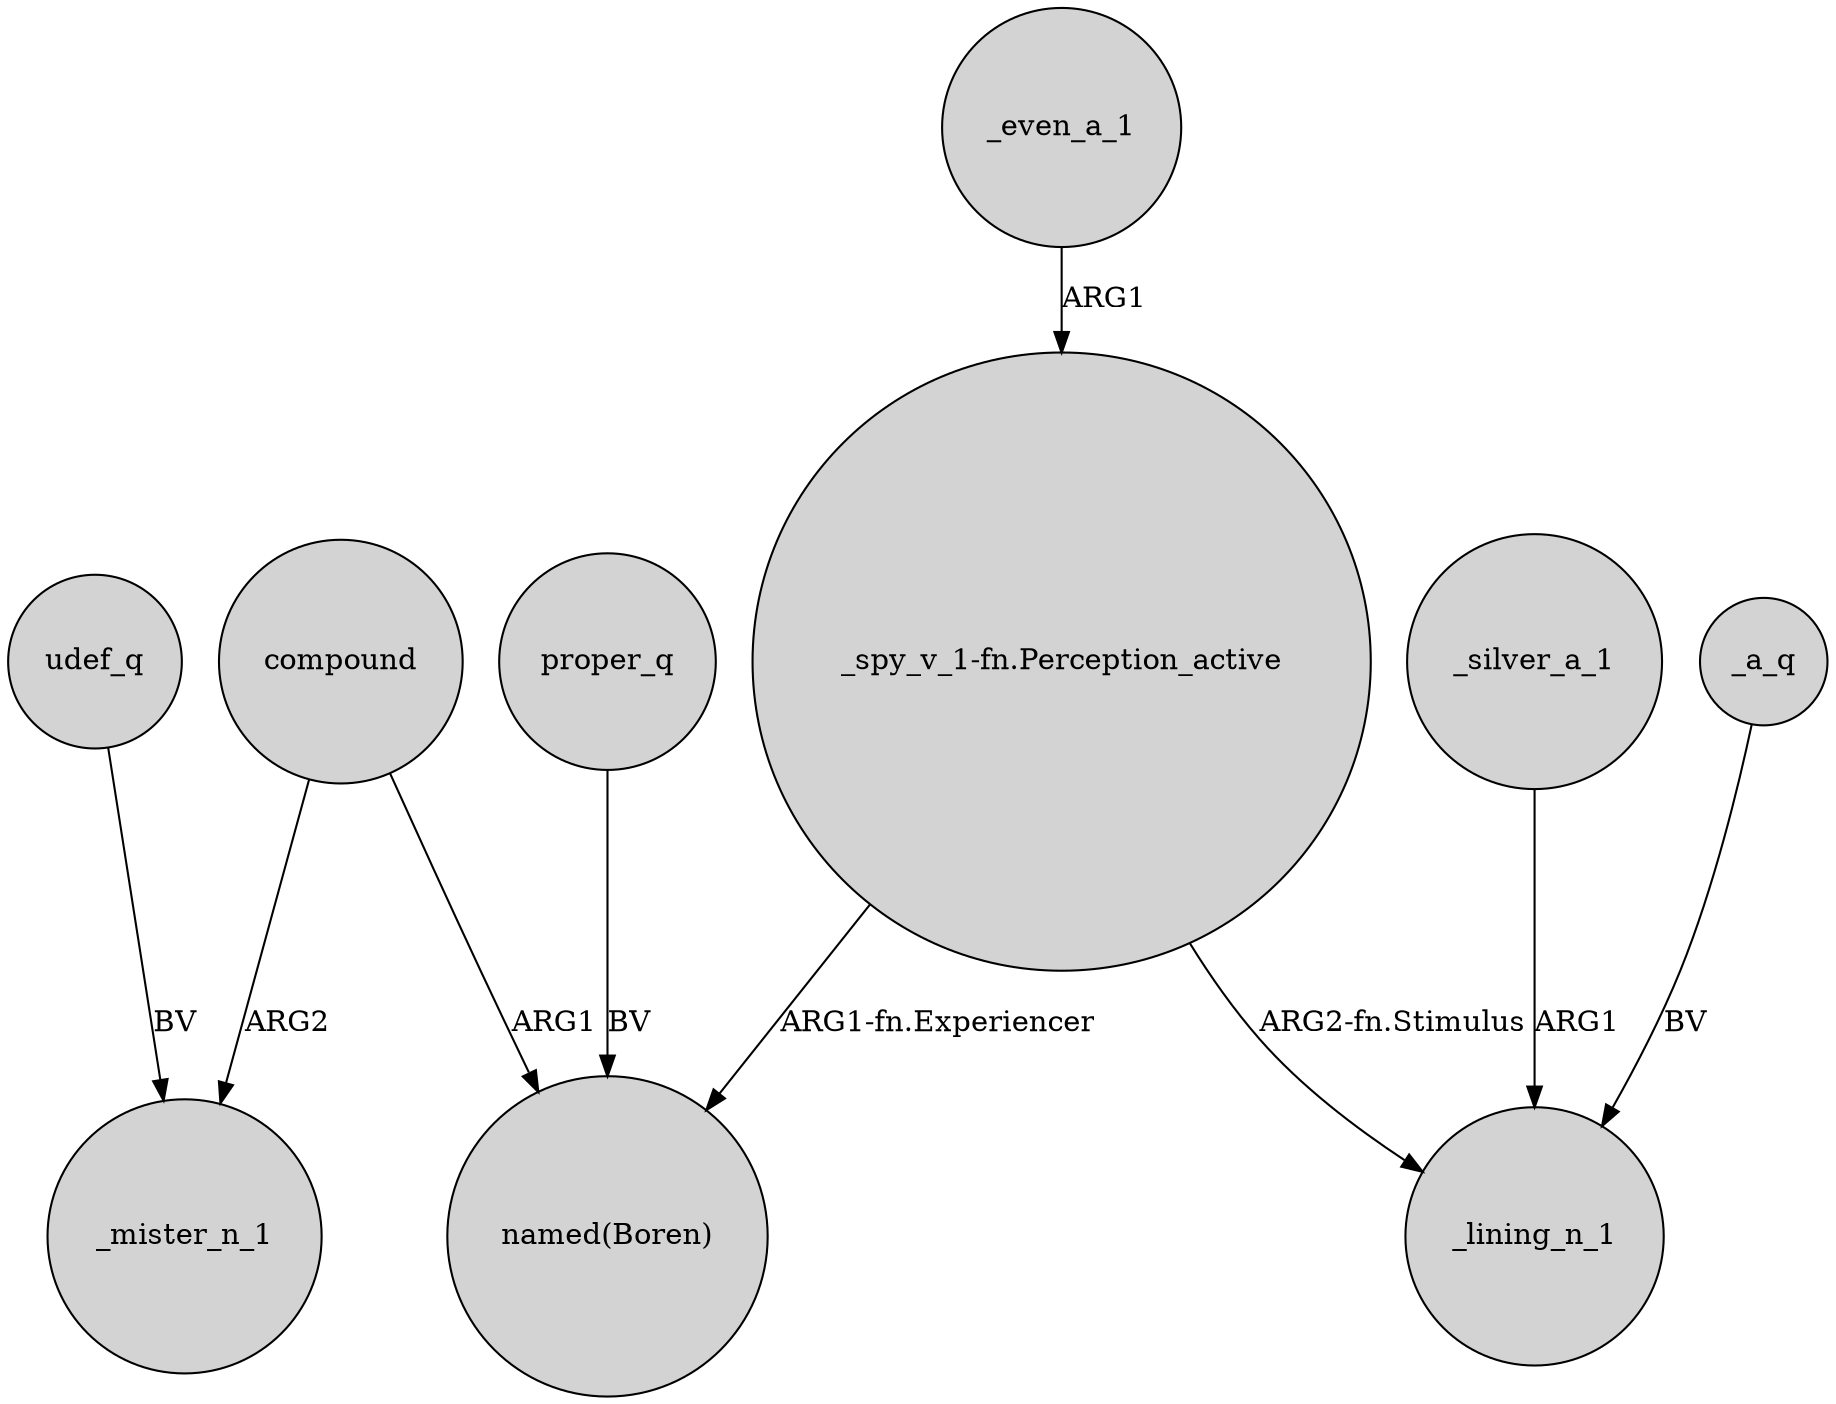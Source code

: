 digraph {
	node [shape=circle style=filled]
	udef_q -> _mister_n_1 [label=BV]
	"_spy_v_1-fn.Perception_active" -> _lining_n_1 [label="ARG2-fn.Stimulus"]
	_a_q -> _lining_n_1 [label=BV]
	_even_a_1 -> "_spy_v_1-fn.Perception_active" [label=ARG1]
	"_spy_v_1-fn.Perception_active" -> "named(Boren)" [label="ARG1-fn.Experiencer"]
	proper_q -> "named(Boren)" [label=BV]
	compound -> _mister_n_1 [label=ARG2]
	compound -> "named(Boren)" [label=ARG1]
	_silver_a_1 -> _lining_n_1 [label=ARG1]
}
